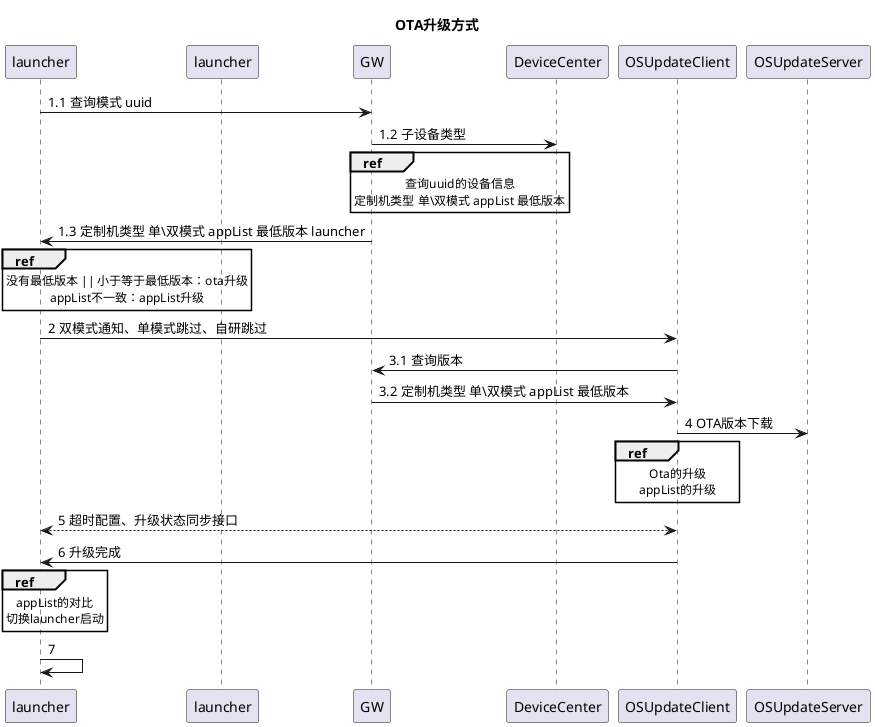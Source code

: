 @startuml
participant "launcher" as test order 1
participant GW order 2
participant "OSUpdateClient" as OSClient order 21
participant "OSUpdateServer" as OSUpdate order 23
participant DeviceCenter order 8
title : OTA升级方式
launcher -> GW : 1.1 查询模式 uuid
GW -> DeviceCenter : 1.2 子设备类型
ref over GW
    查询uuid的设备信息
    定制机类型 单\双模式 appList 最低版本
end ref
launcher <- GW : 1.3 定制机类型 单\双模式 appList 最低版本 launcher
ref over launcher
    没有最低版本 || 小于等于最低版本：ota升级
    appList不一致：appList升级
end ref
launcher -> OSClient : 2 双模式通知、单模式跳过、自研跳过
GW <- OSClient : 3.1 查询版本
GW -> OSClient : 3.2 定制机类型 单\双模式 appList 最低版本
OSClient -> OSUpdate : 4 OTA版本下载
ref over OSClient
    Ota的升级
    appList的升级
end ref
launcher <--> OSClient : 5 超时配置、升级状态同步接口
launcher <- OSClient : 6 升级完成
ref over launcher
    appList的对比
    切换launcher启动
end ref
launcher -> launcher : 7
@enduml




